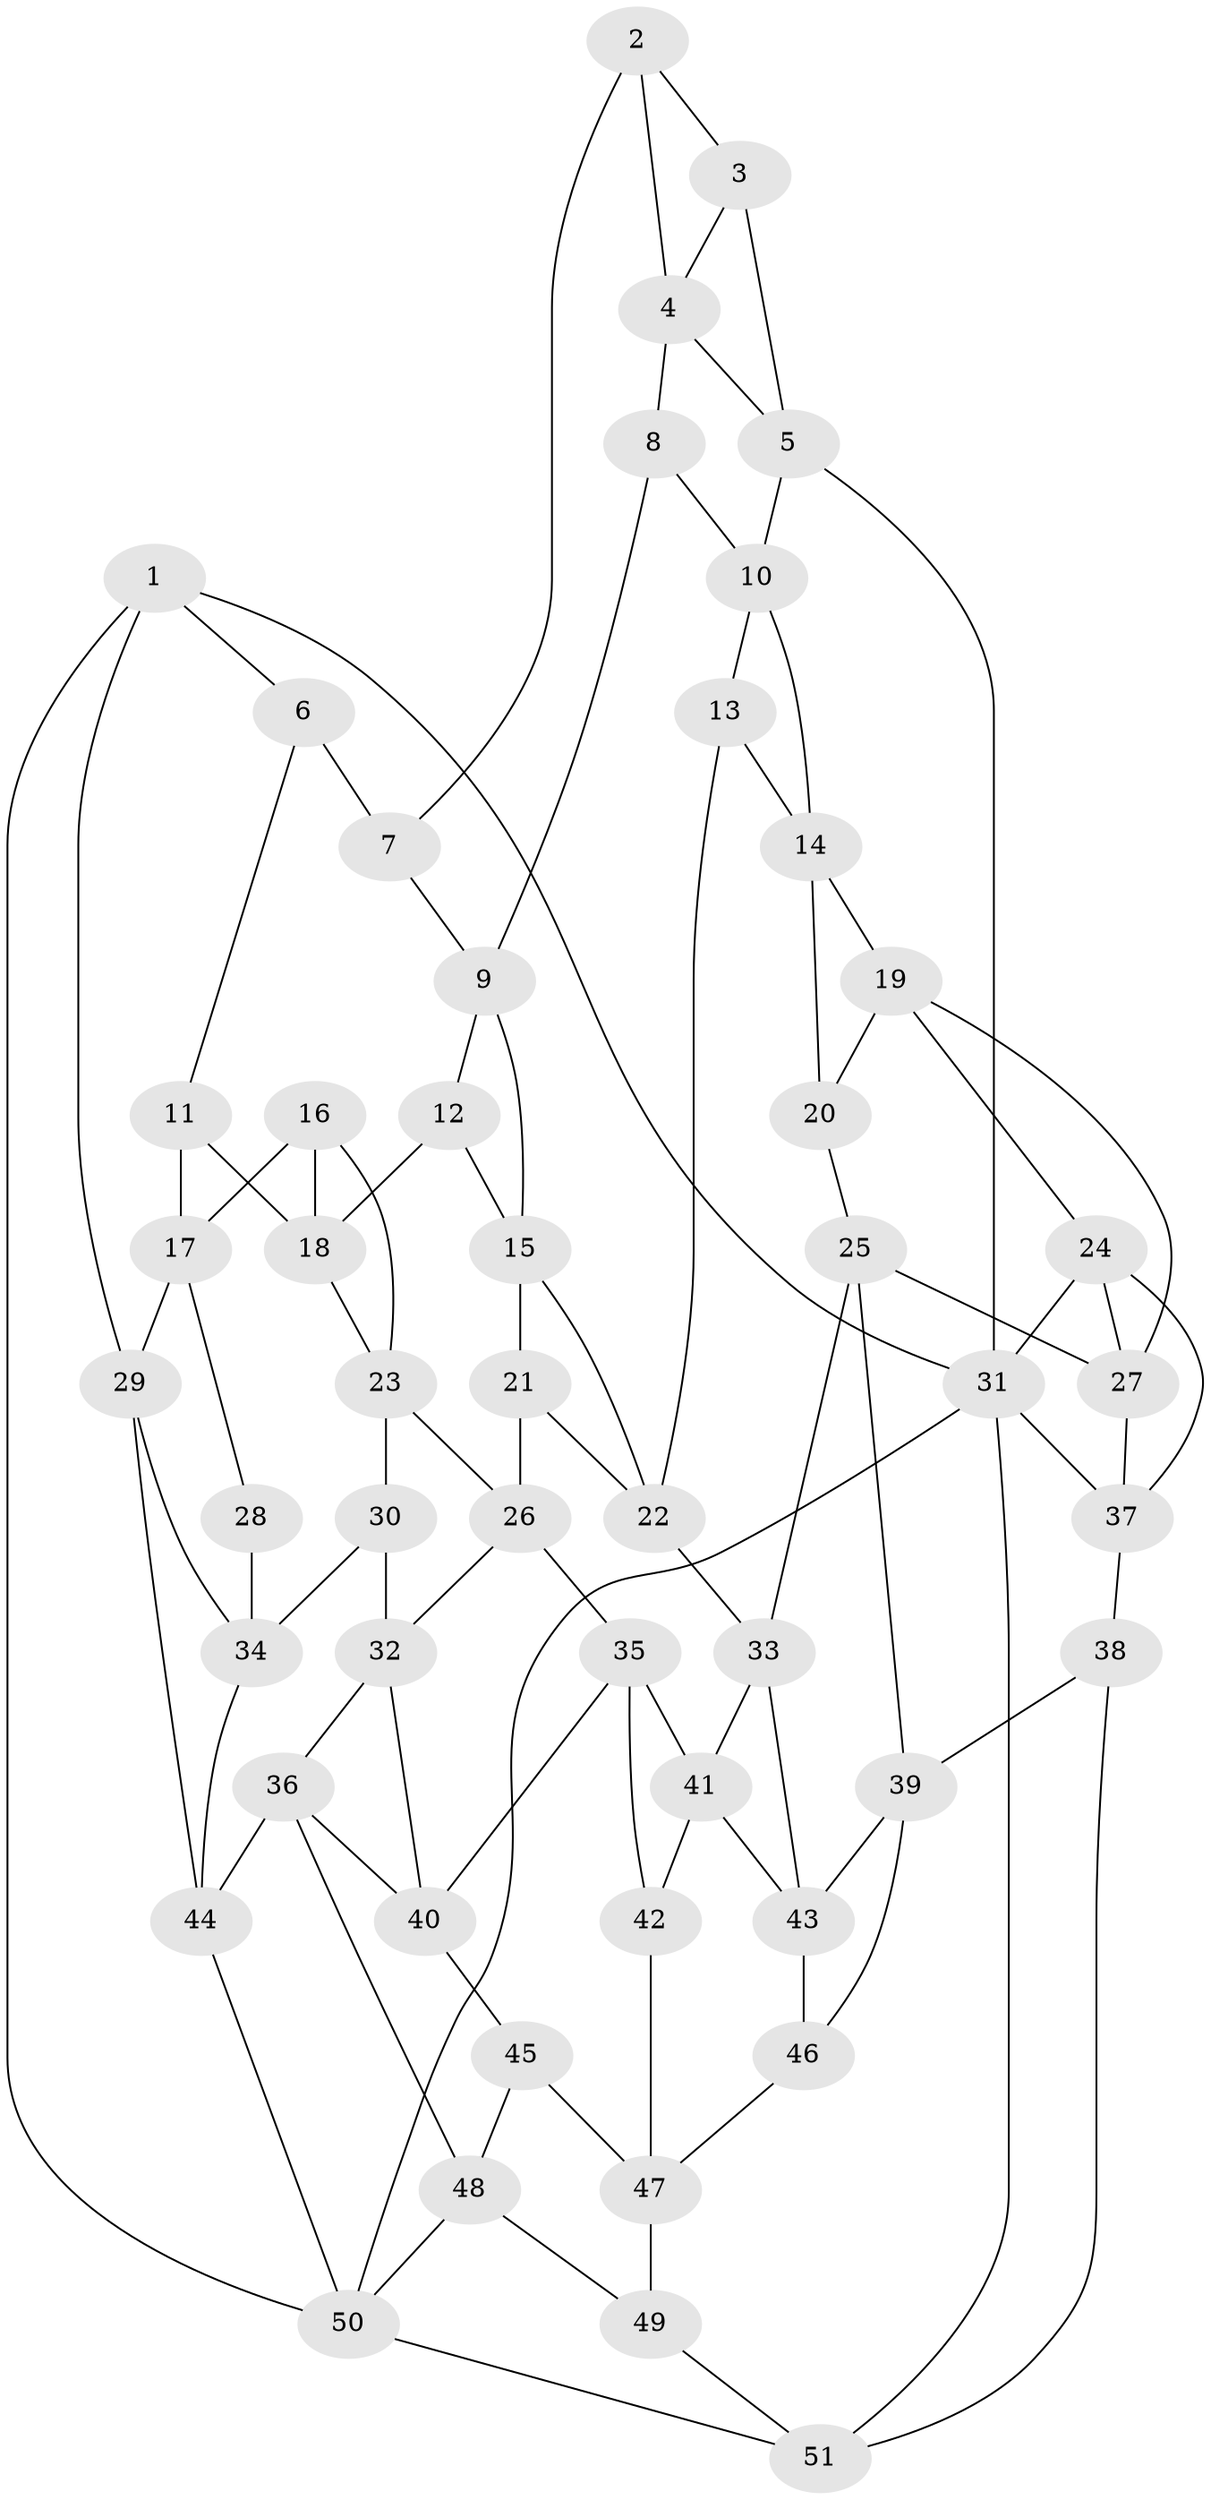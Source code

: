 // original degree distribution, {3: 0.029411764705882353, 4: 0.19607843137254902, 6: 0.19607843137254902, 5: 0.5784313725490197}
// Generated by graph-tools (version 1.1) at 2025/03/03/09/25 03:03:16]
// undirected, 51 vertices, 94 edges
graph export_dot {
graph [start="1"]
  node [color=gray90,style=filled];
  1;
  2;
  3;
  4;
  5;
  6;
  7;
  8;
  9;
  10;
  11;
  12;
  13;
  14;
  15;
  16;
  17;
  18;
  19;
  20;
  21;
  22;
  23;
  24;
  25;
  26;
  27;
  28;
  29;
  30;
  31;
  32;
  33;
  34;
  35;
  36;
  37;
  38;
  39;
  40;
  41;
  42;
  43;
  44;
  45;
  46;
  47;
  48;
  49;
  50;
  51;
  1 -- 6 [weight=1.0];
  1 -- 29 [weight=1.0];
  1 -- 31 [weight=1.0];
  1 -- 50 [weight=1.0];
  2 -- 3 [weight=1.0];
  2 -- 4 [weight=1.0];
  2 -- 7 [weight=1.0];
  3 -- 4 [weight=1.0];
  3 -- 5 [weight=1.0];
  4 -- 5 [weight=1.0];
  4 -- 8 [weight=1.0];
  5 -- 10 [weight=1.0];
  5 -- 31 [weight=1.0];
  6 -- 7 [weight=2.0];
  6 -- 11 [weight=1.0];
  7 -- 9 [weight=1.0];
  8 -- 9 [weight=1.0];
  8 -- 10 [weight=1.0];
  9 -- 12 [weight=1.0];
  9 -- 15 [weight=1.0];
  10 -- 13 [weight=1.0];
  10 -- 14 [weight=1.0];
  11 -- 17 [weight=1.0];
  11 -- 18 [weight=1.0];
  12 -- 15 [weight=1.0];
  12 -- 18 [weight=2.0];
  13 -- 14 [weight=1.0];
  13 -- 22 [weight=1.0];
  14 -- 19 [weight=1.0];
  14 -- 20 [weight=1.0];
  15 -- 21 [weight=1.0];
  15 -- 22 [weight=1.0];
  16 -- 17 [weight=1.0];
  16 -- 18 [weight=1.0];
  16 -- 23 [weight=1.0];
  17 -- 28 [weight=1.0];
  17 -- 29 [weight=1.0];
  18 -- 23 [weight=1.0];
  19 -- 20 [weight=1.0];
  19 -- 24 [weight=1.0];
  19 -- 27 [weight=1.0];
  20 -- 25 [weight=1.0];
  21 -- 22 [weight=1.0];
  21 -- 26 [weight=1.0];
  22 -- 33 [weight=1.0];
  23 -- 26 [weight=1.0];
  23 -- 30 [weight=1.0];
  24 -- 27 [weight=1.0];
  24 -- 31 [weight=1.0];
  24 -- 37 [weight=1.0];
  25 -- 27 [weight=1.0];
  25 -- 33 [weight=1.0];
  25 -- 39 [weight=1.0];
  26 -- 32 [weight=1.0];
  26 -- 35 [weight=1.0];
  27 -- 37 [weight=1.0];
  28 -- 34 [weight=2.0];
  29 -- 34 [weight=1.0];
  29 -- 44 [weight=1.0];
  30 -- 32 [weight=1.0];
  30 -- 34 [weight=2.0];
  31 -- 37 [weight=1.0];
  31 -- 50 [weight=1.0];
  31 -- 51 [weight=1.0];
  32 -- 36 [weight=1.0];
  32 -- 40 [weight=1.0];
  33 -- 41 [weight=1.0];
  33 -- 43 [weight=1.0];
  34 -- 44 [weight=1.0];
  35 -- 40 [weight=1.0];
  35 -- 41 [weight=1.0];
  35 -- 42 [weight=1.0];
  36 -- 40 [weight=1.0];
  36 -- 44 [weight=1.0];
  36 -- 48 [weight=1.0];
  37 -- 38 [weight=1.0];
  38 -- 39 [weight=1.0];
  38 -- 51 [weight=1.0];
  39 -- 43 [weight=1.0];
  39 -- 46 [weight=1.0];
  40 -- 45 [weight=1.0];
  41 -- 42 [weight=1.0];
  41 -- 43 [weight=1.0];
  42 -- 47 [weight=1.0];
  43 -- 46 [weight=1.0];
  44 -- 50 [weight=1.0];
  45 -- 47 [weight=1.0];
  45 -- 48 [weight=1.0];
  46 -- 47 [weight=1.0];
  47 -- 49 [weight=1.0];
  48 -- 49 [weight=1.0];
  48 -- 50 [weight=1.0];
  49 -- 51 [weight=1.0];
  50 -- 51 [weight=1.0];
}
